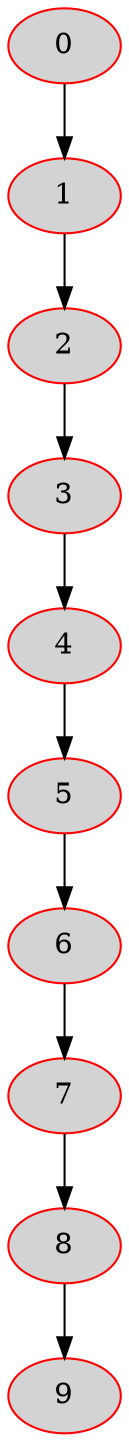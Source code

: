 digraph Dump{
node[color=red,fontsize=14, style=filled]
"0x4db73d0" [label="0" fillcolor=lightgrey]
"0x4db73d0" -> "0x4db73d4"
"0x4db73d4" [label="1" fillcolor=lightgrey]
"0x4db73d4" -> "0x4db73d8"
"0x4db73d8" [label="2" fillcolor=lightgrey]
"0x4db73d8" -> "0x4db73dc"
"0x4db73dc" [label="3" fillcolor=lightgrey]
"0x4db73dc" -> "0x4db73e0"
"0x4db73e0" [label="4" fillcolor=lightgrey]
"0x4db73e0" -> "0x4db73e4"
"0x4db73e4" [label="5" fillcolor=lightgrey]
"0x4db73e4" -> "0x4db73e8"
"0x4db73e8" [label="6" fillcolor=lightgrey]
"0x4db73e8" -> "0x4db73ec"
"0x4db73ec" [label="7" fillcolor=lightgrey]
"0x4db73ec" -> "0x4db73f0"
"0x4db73f0" [label="8" fillcolor=lightgrey]
"0x4db73f0" -> "0x4db73f4"
"0x4db73f4" [label="9" fillcolor=lightgrey]
}
